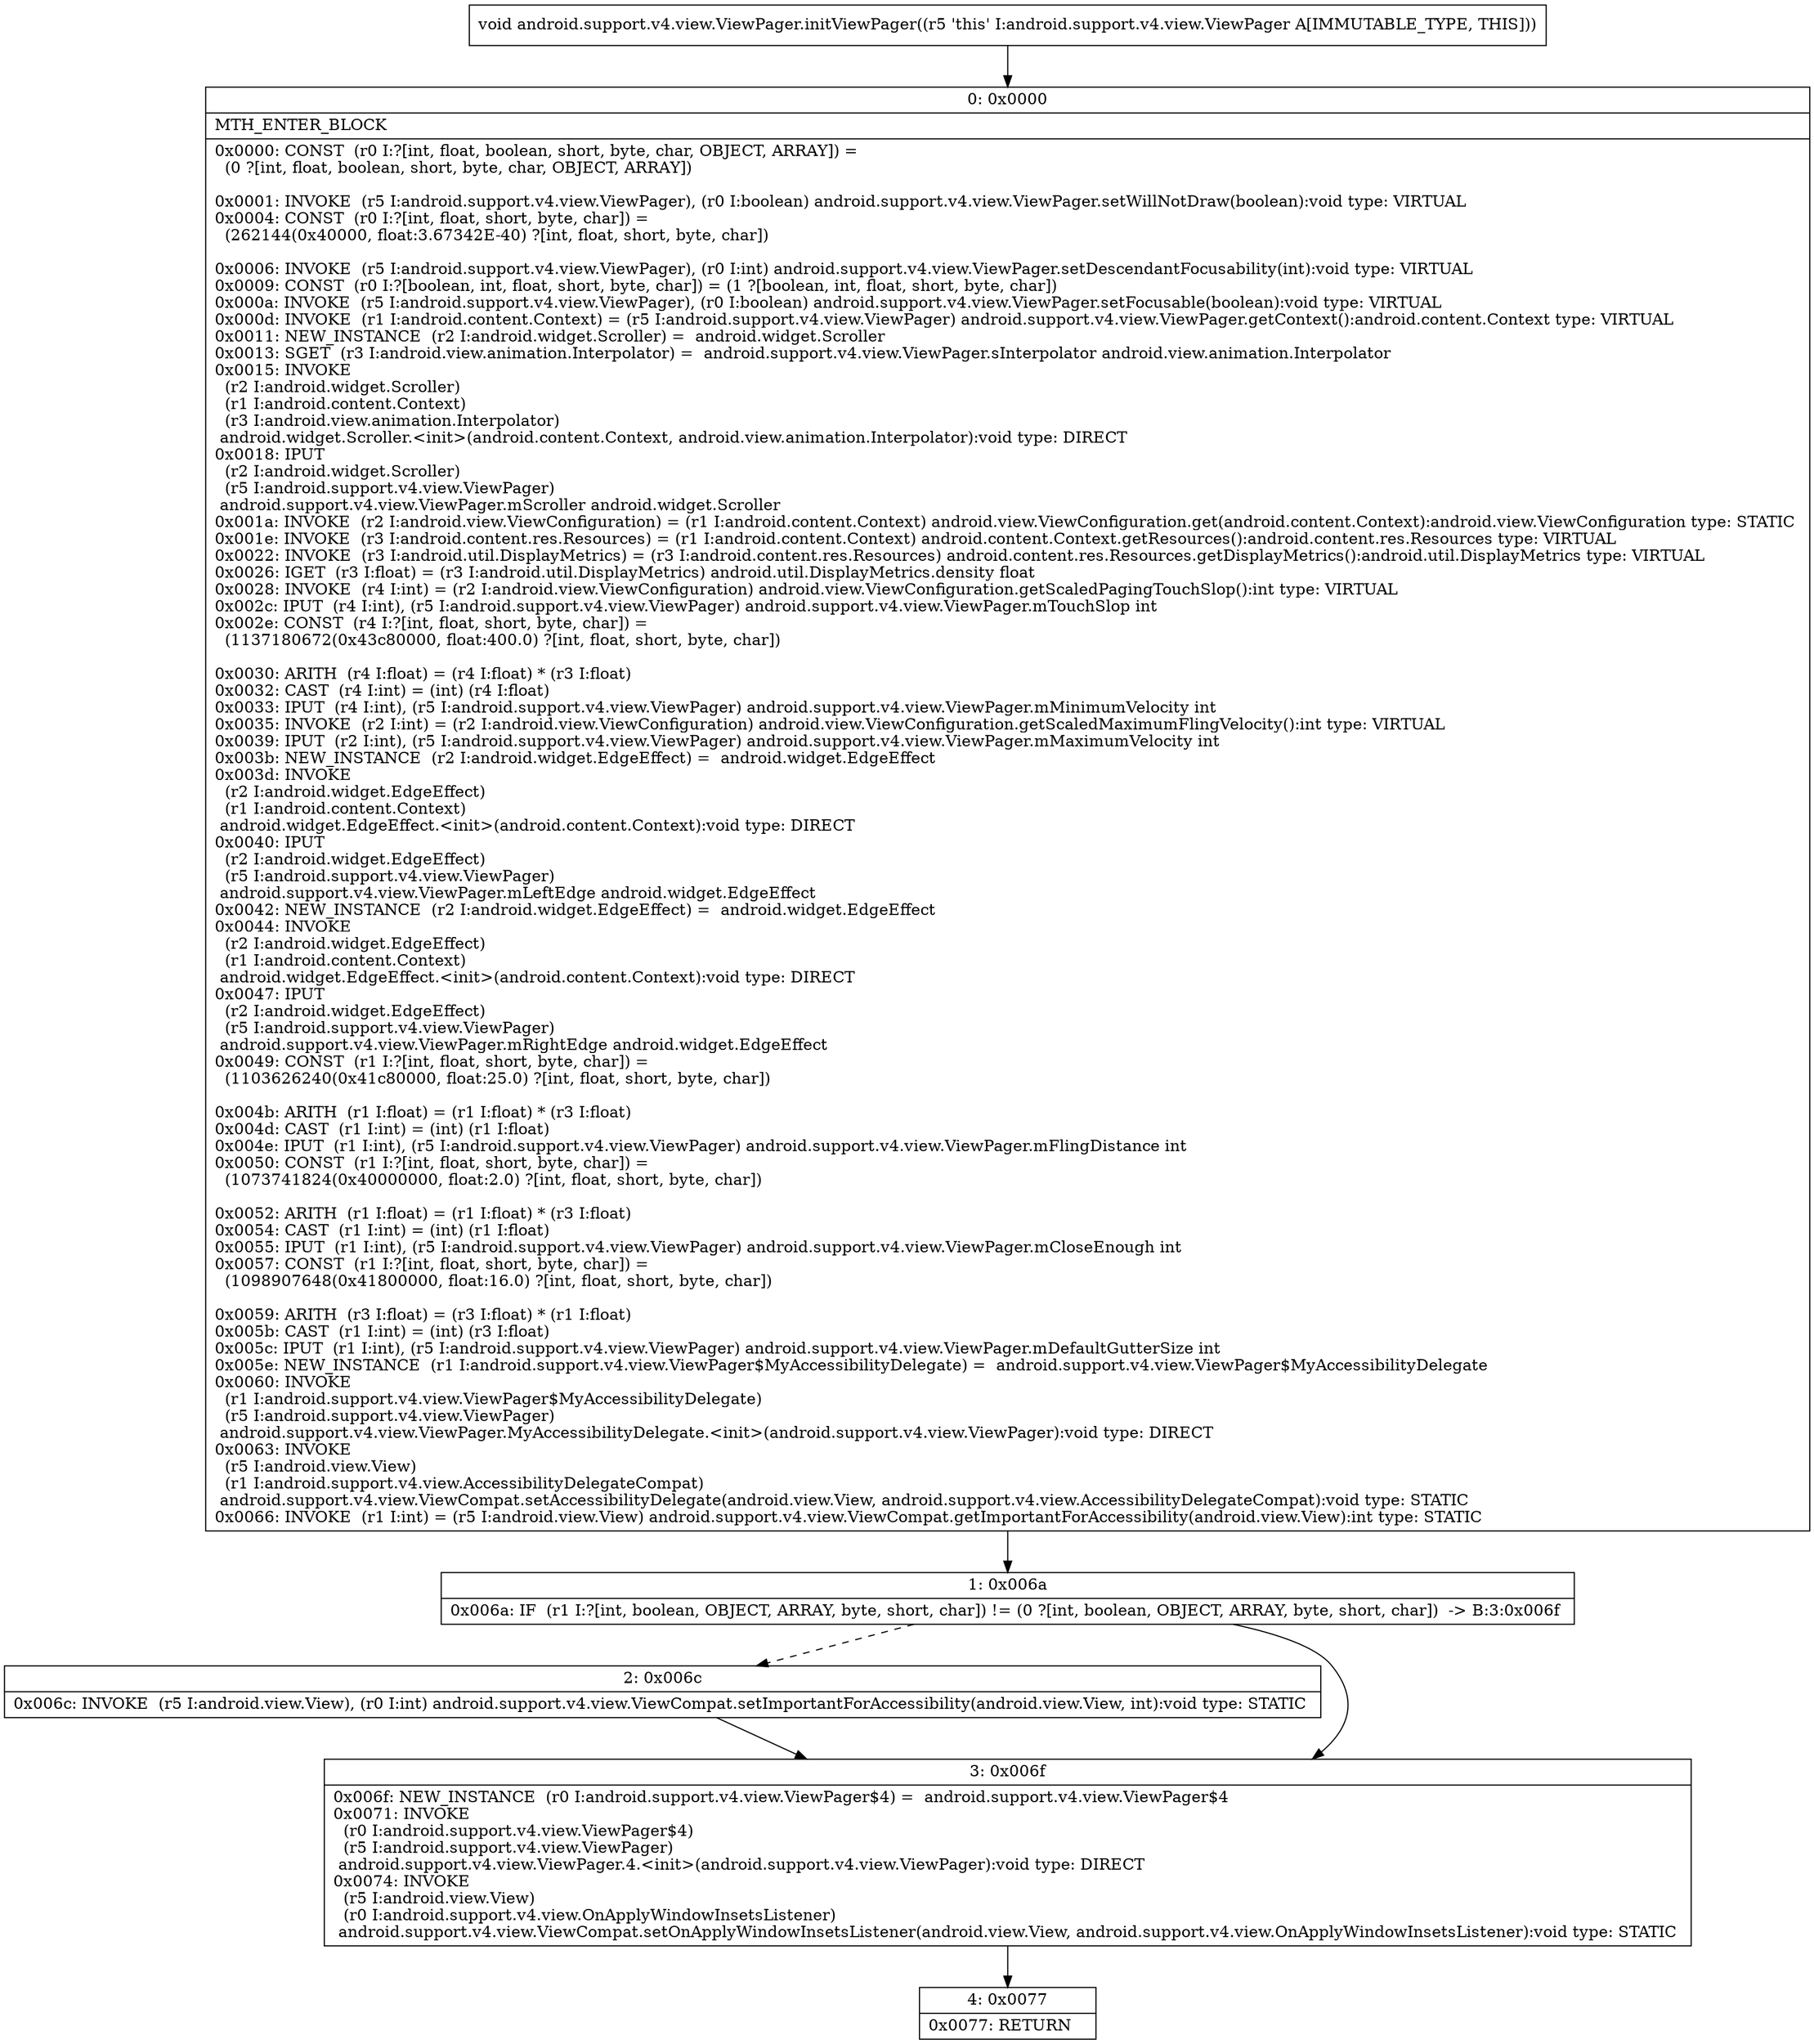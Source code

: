 digraph "CFG forandroid.support.v4.view.ViewPager.initViewPager()V" {
Node_0 [shape=record,label="{0\:\ 0x0000|MTH_ENTER_BLOCK\l|0x0000: CONST  (r0 I:?[int, float, boolean, short, byte, char, OBJECT, ARRAY]) = \l  (0 ?[int, float, boolean, short, byte, char, OBJECT, ARRAY])\l \l0x0001: INVOKE  (r5 I:android.support.v4.view.ViewPager), (r0 I:boolean) android.support.v4.view.ViewPager.setWillNotDraw(boolean):void type: VIRTUAL \l0x0004: CONST  (r0 I:?[int, float, short, byte, char]) = \l  (262144(0x40000, float:3.67342E\-40) ?[int, float, short, byte, char])\l \l0x0006: INVOKE  (r5 I:android.support.v4.view.ViewPager), (r0 I:int) android.support.v4.view.ViewPager.setDescendantFocusability(int):void type: VIRTUAL \l0x0009: CONST  (r0 I:?[boolean, int, float, short, byte, char]) = (1 ?[boolean, int, float, short, byte, char]) \l0x000a: INVOKE  (r5 I:android.support.v4.view.ViewPager), (r0 I:boolean) android.support.v4.view.ViewPager.setFocusable(boolean):void type: VIRTUAL \l0x000d: INVOKE  (r1 I:android.content.Context) = (r5 I:android.support.v4.view.ViewPager) android.support.v4.view.ViewPager.getContext():android.content.Context type: VIRTUAL \l0x0011: NEW_INSTANCE  (r2 I:android.widget.Scroller) =  android.widget.Scroller \l0x0013: SGET  (r3 I:android.view.animation.Interpolator) =  android.support.v4.view.ViewPager.sInterpolator android.view.animation.Interpolator \l0x0015: INVOKE  \l  (r2 I:android.widget.Scroller)\l  (r1 I:android.content.Context)\l  (r3 I:android.view.animation.Interpolator)\l android.widget.Scroller.\<init\>(android.content.Context, android.view.animation.Interpolator):void type: DIRECT \l0x0018: IPUT  \l  (r2 I:android.widget.Scroller)\l  (r5 I:android.support.v4.view.ViewPager)\l android.support.v4.view.ViewPager.mScroller android.widget.Scroller \l0x001a: INVOKE  (r2 I:android.view.ViewConfiguration) = (r1 I:android.content.Context) android.view.ViewConfiguration.get(android.content.Context):android.view.ViewConfiguration type: STATIC \l0x001e: INVOKE  (r3 I:android.content.res.Resources) = (r1 I:android.content.Context) android.content.Context.getResources():android.content.res.Resources type: VIRTUAL \l0x0022: INVOKE  (r3 I:android.util.DisplayMetrics) = (r3 I:android.content.res.Resources) android.content.res.Resources.getDisplayMetrics():android.util.DisplayMetrics type: VIRTUAL \l0x0026: IGET  (r3 I:float) = (r3 I:android.util.DisplayMetrics) android.util.DisplayMetrics.density float \l0x0028: INVOKE  (r4 I:int) = (r2 I:android.view.ViewConfiguration) android.view.ViewConfiguration.getScaledPagingTouchSlop():int type: VIRTUAL \l0x002c: IPUT  (r4 I:int), (r5 I:android.support.v4.view.ViewPager) android.support.v4.view.ViewPager.mTouchSlop int \l0x002e: CONST  (r4 I:?[int, float, short, byte, char]) = \l  (1137180672(0x43c80000, float:400.0) ?[int, float, short, byte, char])\l \l0x0030: ARITH  (r4 I:float) = (r4 I:float) * (r3 I:float) \l0x0032: CAST  (r4 I:int) = (int) (r4 I:float) \l0x0033: IPUT  (r4 I:int), (r5 I:android.support.v4.view.ViewPager) android.support.v4.view.ViewPager.mMinimumVelocity int \l0x0035: INVOKE  (r2 I:int) = (r2 I:android.view.ViewConfiguration) android.view.ViewConfiguration.getScaledMaximumFlingVelocity():int type: VIRTUAL \l0x0039: IPUT  (r2 I:int), (r5 I:android.support.v4.view.ViewPager) android.support.v4.view.ViewPager.mMaximumVelocity int \l0x003b: NEW_INSTANCE  (r2 I:android.widget.EdgeEffect) =  android.widget.EdgeEffect \l0x003d: INVOKE  \l  (r2 I:android.widget.EdgeEffect)\l  (r1 I:android.content.Context)\l android.widget.EdgeEffect.\<init\>(android.content.Context):void type: DIRECT \l0x0040: IPUT  \l  (r2 I:android.widget.EdgeEffect)\l  (r5 I:android.support.v4.view.ViewPager)\l android.support.v4.view.ViewPager.mLeftEdge android.widget.EdgeEffect \l0x0042: NEW_INSTANCE  (r2 I:android.widget.EdgeEffect) =  android.widget.EdgeEffect \l0x0044: INVOKE  \l  (r2 I:android.widget.EdgeEffect)\l  (r1 I:android.content.Context)\l android.widget.EdgeEffect.\<init\>(android.content.Context):void type: DIRECT \l0x0047: IPUT  \l  (r2 I:android.widget.EdgeEffect)\l  (r5 I:android.support.v4.view.ViewPager)\l android.support.v4.view.ViewPager.mRightEdge android.widget.EdgeEffect \l0x0049: CONST  (r1 I:?[int, float, short, byte, char]) = \l  (1103626240(0x41c80000, float:25.0) ?[int, float, short, byte, char])\l \l0x004b: ARITH  (r1 I:float) = (r1 I:float) * (r3 I:float) \l0x004d: CAST  (r1 I:int) = (int) (r1 I:float) \l0x004e: IPUT  (r1 I:int), (r5 I:android.support.v4.view.ViewPager) android.support.v4.view.ViewPager.mFlingDistance int \l0x0050: CONST  (r1 I:?[int, float, short, byte, char]) = \l  (1073741824(0x40000000, float:2.0) ?[int, float, short, byte, char])\l \l0x0052: ARITH  (r1 I:float) = (r1 I:float) * (r3 I:float) \l0x0054: CAST  (r1 I:int) = (int) (r1 I:float) \l0x0055: IPUT  (r1 I:int), (r5 I:android.support.v4.view.ViewPager) android.support.v4.view.ViewPager.mCloseEnough int \l0x0057: CONST  (r1 I:?[int, float, short, byte, char]) = \l  (1098907648(0x41800000, float:16.0) ?[int, float, short, byte, char])\l \l0x0059: ARITH  (r3 I:float) = (r3 I:float) * (r1 I:float) \l0x005b: CAST  (r1 I:int) = (int) (r3 I:float) \l0x005c: IPUT  (r1 I:int), (r5 I:android.support.v4.view.ViewPager) android.support.v4.view.ViewPager.mDefaultGutterSize int \l0x005e: NEW_INSTANCE  (r1 I:android.support.v4.view.ViewPager$MyAccessibilityDelegate) =  android.support.v4.view.ViewPager$MyAccessibilityDelegate \l0x0060: INVOKE  \l  (r1 I:android.support.v4.view.ViewPager$MyAccessibilityDelegate)\l  (r5 I:android.support.v4.view.ViewPager)\l android.support.v4.view.ViewPager.MyAccessibilityDelegate.\<init\>(android.support.v4.view.ViewPager):void type: DIRECT \l0x0063: INVOKE  \l  (r5 I:android.view.View)\l  (r1 I:android.support.v4.view.AccessibilityDelegateCompat)\l android.support.v4.view.ViewCompat.setAccessibilityDelegate(android.view.View, android.support.v4.view.AccessibilityDelegateCompat):void type: STATIC \l0x0066: INVOKE  (r1 I:int) = (r5 I:android.view.View) android.support.v4.view.ViewCompat.getImportantForAccessibility(android.view.View):int type: STATIC \l}"];
Node_1 [shape=record,label="{1\:\ 0x006a|0x006a: IF  (r1 I:?[int, boolean, OBJECT, ARRAY, byte, short, char]) != (0 ?[int, boolean, OBJECT, ARRAY, byte, short, char])  \-\> B:3:0x006f \l}"];
Node_2 [shape=record,label="{2\:\ 0x006c|0x006c: INVOKE  (r5 I:android.view.View), (r0 I:int) android.support.v4.view.ViewCompat.setImportantForAccessibility(android.view.View, int):void type: STATIC \l}"];
Node_3 [shape=record,label="{3\:\ 0x006f|0x006f: NEW_INSTANCE  (r0 I:android.support.v4.view.ViewPager$4) =  android.support.v4.view.ViewPager$4 \l0x0071: INVOKE  \l  (r0 I:android.support.v4.view.ViewPager$4)\l  (r5 I:android.support.v4.view.ViewPager)\l android.support.v4.view.ViewPager.4.\<init\>(android.support.v4.view.ViewPager):void type: DIRECT \l0x0074: INVOKE  \l  (r5 I:android.view.View)\l  (r0 I:android.support.v4.view.OnApplyWindowInsetsListener)\l android.support.v4.view.ViewCompat.setOnApplyWindowInsetsListener(android.view.View, android.support.v4.view.OnApplyWindowInsetsListener):void type: STATIC \l}"];
Node_4 [shape=record,label="{4\:\ 0x0077|0x0077: RETURN   \l}"];
MethodNode[shape=record,label="{void android.support.v4.view.ViewPager.initViewPager((r5 'this' I:android.support.v4.view.ViewPager A[IMMUTABLE_TYPE, THIS])) }"];
MethodNode -> Node_0;
Node_0 -> Node_1;
Node_1 -> Node_2[style=dashed];
Node_1 -> Node_3;
Node_2 -> Node_3;
Node_3 -> Node_4;
}

